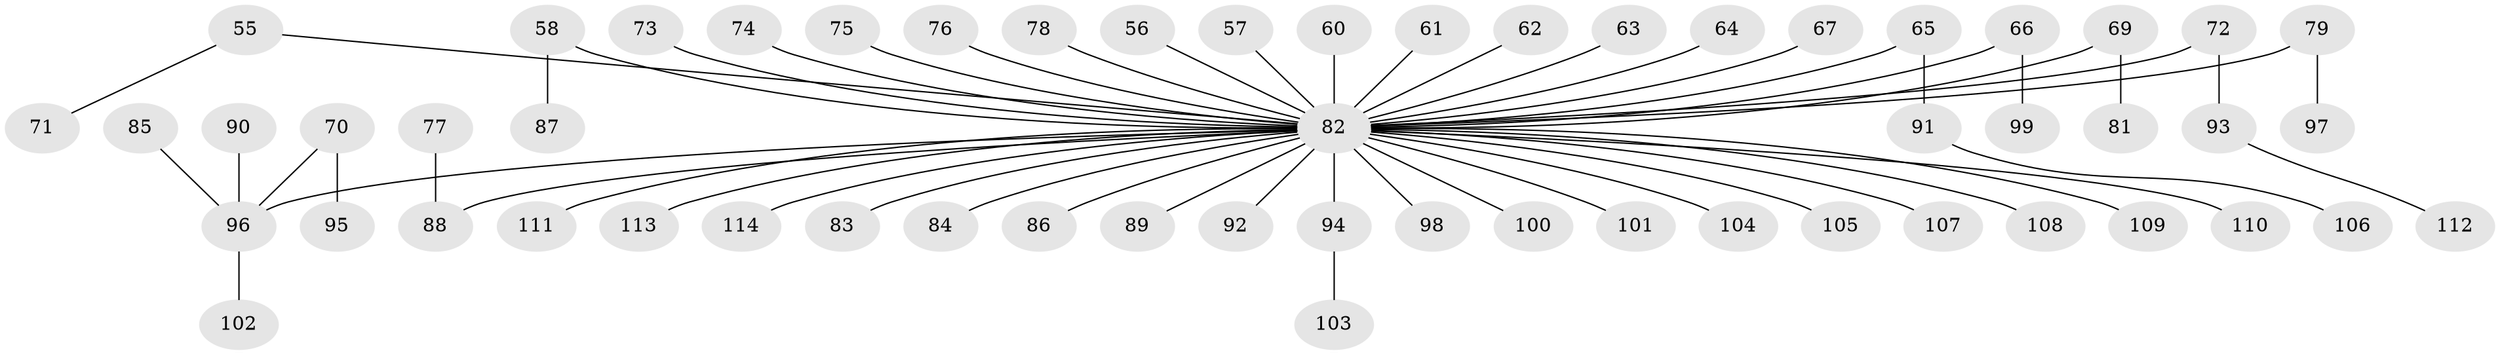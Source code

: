 // original degree distribution, {9: 0.008771929824561403, 2: 0.2807017543859649, 6: 0.03508771929824561, 4: 0.05263157894736842, 5: 0.02631578947368421, 3: 0.07017543859649122, 7: 0.008771929824561403, 1: 0.5175438596491229}
// Generated by graph-tools (version 1.1) at 2025/53/03/09/25 04:53:02]
// undirected, 57 vertices, 56 edges
graph export_dot {
graph [start="1"]
  node [color=gray90,style=filled];
  55;
  56;
  57;
  58;
  60;
  61;
  62;
  63;
  64;
  65;
  66;
  67;
  69;
  70;
  71;
  72;
  73;
  74;
  75;
  76;
  77;
  78;
  79;
  81;
  82 [super="+68+80+37+40+43+50+49+20+54+33+51+46+53"];
  83;
  84;
  85;
  86;
  87;
  88 [super="+24"];
  89;
  90;
  91;
  92;
  93;
  94;
  95;
  96 [super="+6+45"];
  97;
  98;
  99;
  100;
  101;
  102;
  103;
  104;
  105;
  106;
  107;
  108;
  109;
  110 [super="+32"];
  111;
  112;
  113;
  114 [super="+48"];
  55 -- 71;
  55 -- 82;
  56 -- 82;
  57 -- 82;
  58 -- 87;
  58 -- 82;
  60 -- 82;
  61 -- 82;
  62 -- 82;
  63 -- 82;
  64 -- 82;
  65 -- 91;
  65 -- 82;
  66 -- 99;
  66 -- 82;
  67 -- 82;
  69 -- 81;
  69 -- 82;
  70 -- 95;
  70 -- 96;
  72 -- 93;
  72 -- 82;
  73 -- 82;
  74 -- 82;
  75 -- 82;
  76 -- 82;
  77 -- 88;
  78 -- 82;
  79 -- 97;
  79 -- 82;
  82 -- 105;
  82 -- 109;
  82 -- 111;
  82 -- 83;
  82 -- 86;
  82 -- 88;
  82 -- 89;
  82 -- 92;
  82 -- 96;
  82 -- 98;
  82 -- 100;
  82 -- 104;
  82 -- 108;
  82 -- 113;
  82 -- 107;
  82 -- 110;
  82 -- 84;
  82 -- 101;
  82 -- 114;
  82 -- 94;
  85 -- 96;
  90 -- 96;
  91 -- 106;
  93 -- 112;
  94 -- 103;
  96 -- 102;
}
